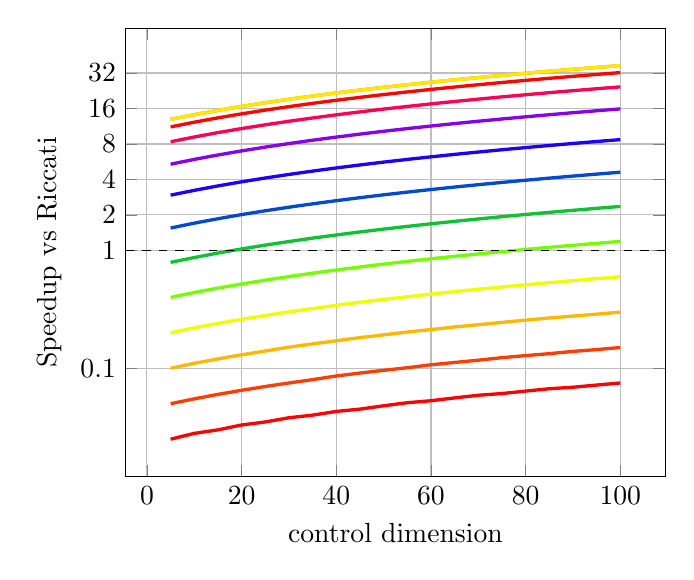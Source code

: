 \begin{tikzpicture}
\begin{axis}[xlabel={control dimension}, ylabel={Speedup vs Riccati}, ymode={log}, log ticks with fixed point, legend style={at={(1.1,0.5)}, anchor=west}, grid={major}, ytick={0.1,1.0,2.0,4.0,8.0,16.0,32.0}]
    \addplot+[color={rgb,1:red,1.0;green,0.0;blue,-0.0}, very thick, solid, no marks]
        table[row sep={\\}]
        {
            \\
            5.0  0.025  \\
            10.0  0.028  \\
            15.0  0.03  \\
            20.0  0.033  \\
            25.0  0.035  \\
            30.0  0.038  \\
            35.0  0.04  \\
            40.0  0.043  \\
            45.0  0.045  \\
            50.0  0.048  \\
            55.0  0.051  \\
            60.0  0.053  \\
            65.0  0.056  \\
            70.0  0.059  \\
            75.0  0.061  \\
            80.0  0.064  \\
            85.0  0.067  \\
            90.0  0.069  \\
            95.0  0.072  \\
            100.0  0.075  \\
        }
        ;
    \addplot+[color={rgb,1:red,1.0;green,0.239;blue,0.0}, very thick, solid, no marks]
        table[row sep={\\}]
        {
            \\
            5.0  0.05  \\
            10.0  0.055  \\
            15.0  0.06  \\
            20.0  0.065  \\
            25.0  0.07  \\
            30.0  0.075  \\
            35.0  0.08  \\
            40.0  0.086  \\
            45.0  0.091  \\
            50.0  0.096  \\
            55.0  0.101  \\
            60.0  0.107  \\
            65.0  0.112  \\
            70.0  0.117  \\
            75.0  0.123  \\
            80.0  0.128  \\
            85.0  0.133  \\
            90.0  0.139  \\
            95.0  0.144  \\
            100.0  0.15  \\
        }
        ;
    \addplot+[color={rgb,1:red,1.0;green,0.716;blue,0.0}, very thick, solid, no marks]
        table[row sep={\\}]
        {
            \\
            5.0  0.1  \\
            10.0  0.11  \\
            15.0  0.12  \\
            20.0  0.13  \\
            25.0  0.14  \\
            30.0  0.151  \\
            35.0  0.161  \\
            40.0  0.171  \\
            45.0  0.182  \\
            50.0  0.192  \\
            55.0  0.203  \\
            60.0  0.213  \\
            65.0  0.224  \\
            70.0  0.234  \\
            75.0  0.245  \\
            80.0  0.256  \\
            85.0  0.267  \\
            90.0  0.277  \\
            95.0  0.288  \\
            100.0  0.299  \\
        }
        ;
    \addplot+[color={rgb,1:red,0.939;green,1.0;blue,0.0}, very thick, solid, no marks]
        table[row sep={\\}]
        {
            \\
            5.0  0.2  \\
            10.0  0.22  \\
            15.0  0.24  \\
            20.0  0.26  \\
            25.0  0.28  \\
            30.0  0.301  \\
            35.0  0.321  \\
            40.0  0.342  \\
            45.0  0.363  \\
            50.0  0.384  \\
            55.0  0.404  \\
            60.0  0.426  \\
            65.0  0.447  \\
            70.0  0.468  \\
            75.0  0.489  \\
            80.0  0.511  \\
            85.0  0.532  \\
            90.0  0.554  \\
            95.0  0.576  \\
            100.0  0.598  \\
        }
        ;
    \addplot+[color={rgb,1:red,0.451;green,1.0;blue,0.0}, very thick, solid, no marks]
        table[row sep={\\}]
        {
            \\
            5.0  0.399  \\
            10.0  0.439  \\
            15.0  0.479  \\
            20.0  0.519  \\
            25.0  0.559  \\
            30.0  0.6  \\
            35.0  0.641  \\
            40.0  0.682  \\
            45.0  0.723  \\
            50.0  0.765  \\
            55.0  0.807  \\
            60.0  0.849  \\
            65.0  0.891  \\
            70.0  0.933  \\
            75.0  0.976  \\
            80.0  1.019  \\
            85.0  1.062  \\
            90.0  1.105  \\
            95.0  1.148  \\
            100.0  1.192  \\
        }
        ;
    \addplot+[color={rgb,1:red,0.056;green,0.76;blue,0.191}, very thick, solid, no marks]
        table[row sep={\\}]
        {
            \\
            5.0  0.792  \\
            10.0  0.87  \\
            15.0  0.95  \\
            20.0  1.029  \\
            25.0  1.109  \\
            30.0  1.19  \\
            35.0  1.271  \\
            40.0  1.352  \\
            45.0  1.434  \\
            50.0  1.516  \\
            55.0  1.599  \\
            60.0  1.682  \\
            65.0  1.765  \\
            70.0  1.849  \\
            75.0  1.934  \\
            80.0  2.018  \\
            85.0  2.103  \\
            90.0  2.189  \\
            95.0  2.275  \\
            100.0  2.361  \\
        }
        ;
    \addplot+[color={rgb,1:red,0.0;green,0.291;blue,0.818}, very thick, solid, no marks]
        table[row sep={\\}]
        {
            \\
            5.0  1.549  \\
            10.0  1.703  \\
            15.0  1.857  \\
            20.0  2.013  \\
            25.0  2.169  \\
            30.0  2.326  \\
            35.0  2.484  \\
            40.0  2.643  \\
            45.0  2.802  \\
            50.0  2.963  \\
            55.0  3.124  \\
            60.0  3.286  \\
            65.0  3.449  \\
            70.0  3.612  \\
            75.0  3.776  \\
            80.0  3.941  \\
            85.0  4.107  \\
            90.0  4.274  \\
            95.0  4.441  \\
            100.0  4.609  \\
        }
        ;
    \addplot+[color={rgb,1:red,0.104;green,0.0;blue,1.0}, very thick, solid, no marks]
        table[row sep={\\}]
        {
            \\
            5.0  2.943  \\
            10.0  3.234  \\
            15.0  3.526  \\
            20.0  3.82  \\
            25.0  4.116  \\
            30.0  4.412  \\
            35.0  4.711  \\
            40.0  5.01  \\
            45.0  5.311  \\
            50.0  5.614  \\
            55.0  5.918  \\
            60.0  6.223  \\
            65.0  6.53  \\
            70.0  6.838  \\
            75.0  7.147  \\
            80.0  7.458  \\
            85.0  7.77  \\
            90.0  8.084  \\
            95.0  8.399  \\
            100.0  8.715  \\
        }
        ;
    \addplot+[color={rgb,1:red,0.527;green,0.0;blue,0.912}, very thick, solid, no marks]
        table[row sep={\\}]
        {
            \\
            5.0  5.39  \\
            10.0  5.921  \\
            15.0  6.454  \\
            20.0  6.99  \\
            25.0  7.528  \\
            30.0  8.068  \\
            35.0  8.611  \\
            40.0  9.157  \\
            45.0  9.704  \\
            50.0  10.255  \\
            55.0  10.808  \\
            60.0  11.363  \\
            65.0  11.92  \\
            70.0  12.481  \\
            75.0  13.043  \\
            80.0  13.608  \\
            85.0  14.175  \\
            90.0  14.745  \\
            95.0  15.317  \\
            100.0  15.892  \\
        }
        ;
    \addplot+[color={rgb,1:red,1.0;green,0.0;blue,0.34}, very thick, solid, no marks]
        table[row sep={\\}]
        {
            \\
            5.0  8.354  \\
            10.0  9.172  \\
            15.0  9.992  \\
            20.0  10.815  \\
            25.0  11.641  \\
            30.0  12.471  \\
            35.0  13.303  \\
            40.0  14.14  \\
            45.0  14.979  \\
            50.0  15.822  \\
            55.0  16.667  \\
            60.0  17.517  \\
            65.0  18.369  \\
            70.0  19.225  \\
            75.0  20.084  \\
            80.0  20.947  \\
            85.0  21.812  \\
            90.0  22.681  \\
            95.0  23.553  \\
            100.0  24.429  \\
        }
        ;
    \addplot+[color={rgb,1:red,1.0;green,0.013;blue,0.0}, very thick, solid, no marks]
        table[row sep={\\}]
        {
            \\
            5.0  11.167  \\
            10.0  12.249  \\
            15.0  13.333  \\
            20.0  14.421  \\
            25.0  15.511  \\
            30.0  16.605  \\
            35.0  17.702  \\
            40.0  18.803  \\
            45.0  19.907  \\
            50.0  21.015  \\
            55.0  22.127  \\
            60.0  23.242  \\
            65.0  24.36  \\
            70.0  25.483  \\
            75.0  26.609  \\
            80.0  27.739  \\
            85.0  28.872  \\
            90.0  30.009  \\
            95.0  31.15  \\
            100.0  32.294  \\
        }
        ;
    \addplot+[color={rgb,1:red,1.0;green,0.499;blue,0.0}, very thick, solid, no marks]
        table[row sep={\\}]
        {
            \\
            5.0  12.945  \\
            10.0  14.187  \\
            15.0  15.43  \\
            20.0  16.676  \\
            25.0  17.924  \\
            30.0  19.175  \\
            35.0  20.429  \\
            40.0  21.685  \\
            45.0  22.945  \\
            50.0  24.208  \\
            55.0  25.474  \\
            60.0  26.744  \\
            65.0  28.017  \\
            70.0  29.294  \\
            75.0  30.574  \\
            80.0  31.857  \\
            85.0  33.145  \\
            90.0  34.436  \\
            95.0  35.73  \\
            100.0  37.028  \\
        }
        ;
    \addplot+[color={rgb,1:red,1.0;green,0.913;blue,0.0}, very thick, solid, no marks]
        table[row sep={\\}]
        {
            \\
            5.0  12.945  \\
            10.0  14.187  \\
            15.0  15.43  \\
            20.0  16.676  \\
            25.0  17.924  \\
            30.0  19.175  \\
            35.0  20.429  \\
            40.0  21.685  \\
            45.0  22.945  \\
            50.0  24.208  \\
            55.0  25.474  \\
            60.0  26.744  \\
            65.0  28.017  \\
            70.0  29.294  \\
            75.0  30.574  \\
            80.0  31.857  \\
            85.0  33.145  \\
            90.0  34.436  \\
            95.0  35.73  \\
            100.0  37.028  \\
        }
        ;
    \draw[dashed, color={black}] ({rel axis cs:1,0}|-{axis cs:0,1}) -- ({rel axis cs:0,0}|-{axis cs:0,1});
\end{axis}
\end{tikzpicture}
